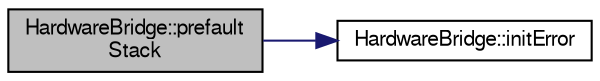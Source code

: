 digraph "HardwareBridge::prefaultStack"
{
  edge [fontname="FreeSans",fontsize="10",labelfontname="FreeSans",labelfontsize="10"];
  node [fontname="FreeSans",fontsize="10",shape=record];
  rankdir="LR";
  Node1 [label="HardwareBridge::prefault\lStack",height=0.2,width=0.4,color="black", fillcolor="grey75", style="filled", fontcolor="black"];
  Node1 -> Node2 [color="midnightblue",fontsize="10",style="solid",fontname="FreeSans"];
  Node2 [label="HardwareBridge::initError",height=0.2,width=0.4,color="black", fillcolor="white", style="filled",URL="$d8/dd8/class_hardware_bridge.html#a92eb174542c2885280ad77c257d887b8"];
}
